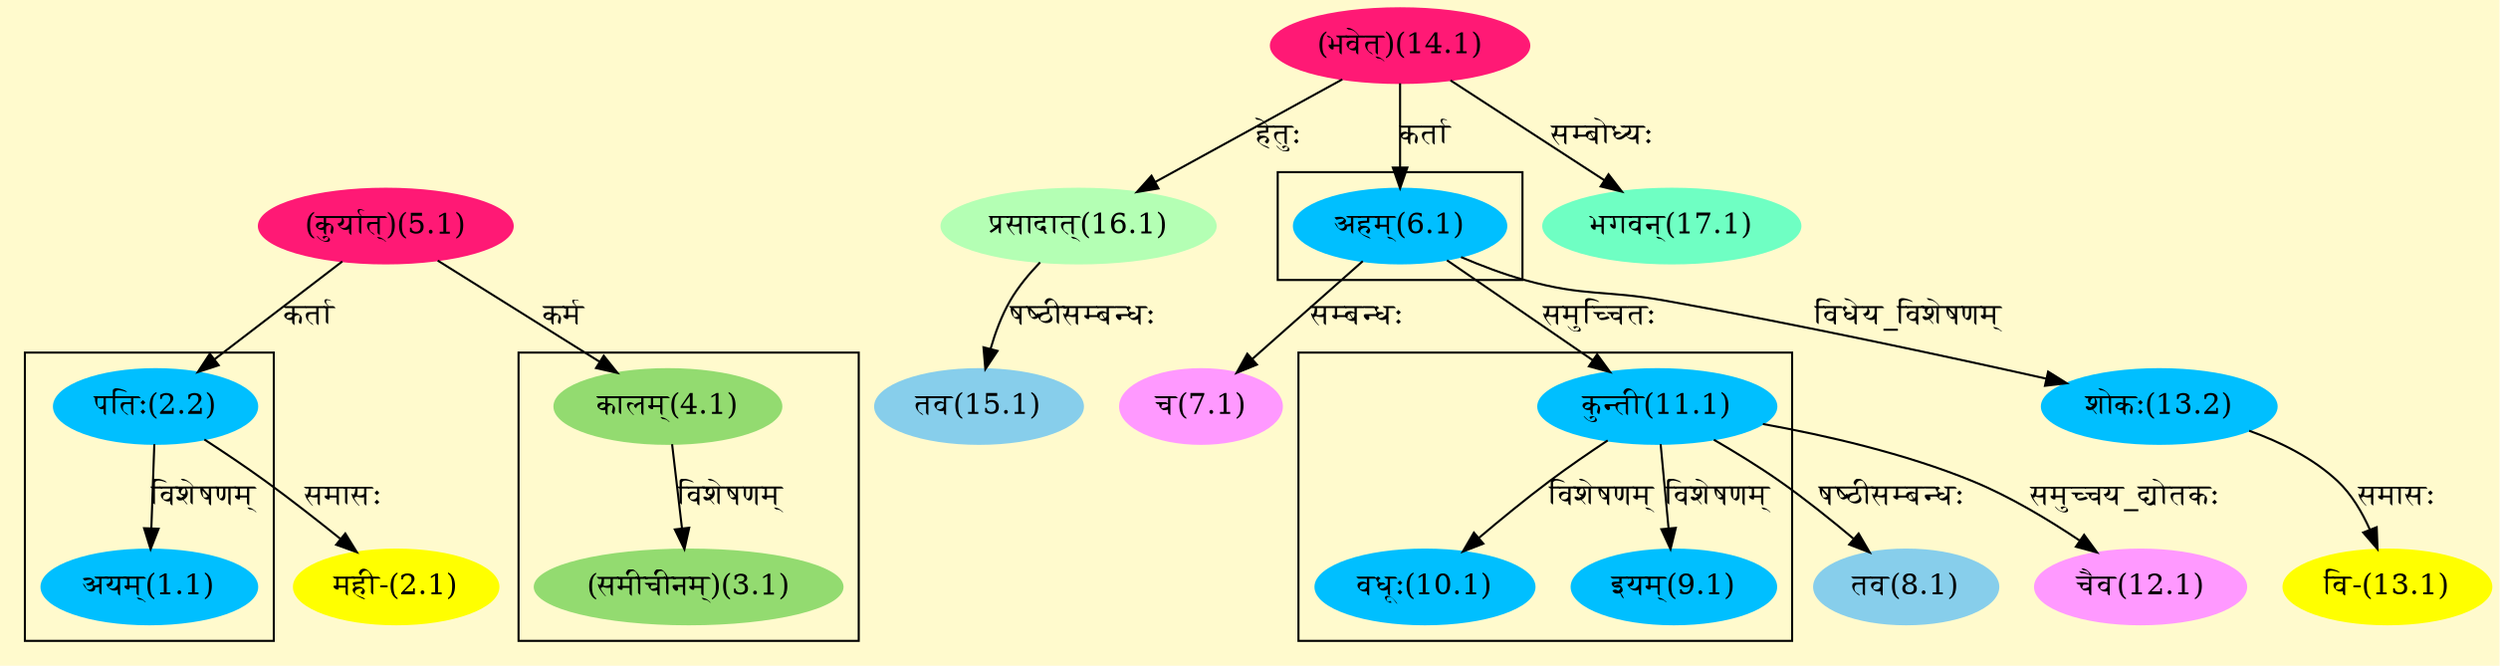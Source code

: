 digraph G{
rankdir=BT;
 compound=true;
 bgcolor="lemonchiffon1";

subgraph cluster_1{
Node1_1 [style=filled, color="#00BFFF" label = "अयम्(1.1)"]
Node2_2 [style=filled, color="#00BFFF" label = "पतिः(2.2)"]

}

subgraph cluster_2{
Node3_1 [style=filled, color="#93DB70" label = "(समीचीनम्)(3.1)"]
Node4_1 [style=filled, color="#93DB70" label = "कालम्(4.1)"]

}

subgraph cluster_3{
Node9_1 [style=filled, color="#00BFFF" label = "इयम्(9.1)"]
Node11_1 [style=filled, color="#00BFFF" label = "कुन्ती(11.1)"]
Node10_1 [style=filled, color="#00BFFF" label = "वधूः(10.1)"]

}

subgraph cluster_4{
Node11_1 [style=filled, color="#00BFFF" label = "कुन्ती(11.1)"]
Node6_1 [style=filled, color="#00BFFF" label = "अहम्(6.1)"]

}
Node2_1 [style=filled, color="#FFFF00" label = "मही-(2.1)"]
Node2_2 [style=filled, color="#00BFFF" label = "पतिः(2.2)"]
Node5_1 [style=filled, color="#FF1975" label = "(कुर्यात्)(5.1)"]
Node4_1 [style=filled, color="#93DB70" label = "कालम्(4.1)"]
Node [style=filled, color="" label = "()"]
Node6_1 [style=filled, color="#00BFFF" label = "अहम्(6.1)"]
Node14_1 [style=filled, color="#FF1975" label = "(भवेत्)(14.1)"]
Node7_1 [style=filled, color="#FF99FF" label = "च(7.1)"]
Node8_1 [style=filled, color="#87CEEB" label = "तव(8.1)"]
Node11_1 [style=filled, color="#00BFFF" label = "कुन्ती(11.1)"]
Node12_1 [style=filled, color="#FF99FF" label = "चैव(12.1)"]
Node13_1 [style=filled, color="#FFFF00" label = "वि-(13.1)"]
Node13_2 [style=filled, color="#00BFFF" label = "शोकः(13.2)"]
Node15_1 [style=filled, color="#87CEEB" label = "तव(15.1)"]
Node16_1 [style=filled, color="#B4FFB4" label = "प्रसादात्(16.1)"]
Node17_1 [style=filled, color="#6FFFC3" label = "भगवन्(17.1)"]
/* Start of Relations section */

Node1_1 -> Node2_2 [  label="विशेषणम्"  dir="back" ]
Node2_1 -> Node2_2 [  label="समासः"  dir="back" ]
Node2_2 -> Node5_1 [  label="कर्ता"  dir="back" ]
Node3_1 -> Node4_1 [  label="विशेषणम्"  dir="back" ]
Node4_1 -> Node5_1 [  label="कर्म"  dir="back" ]
Node6_1 -> Node14_1 [  label="कर्ता"  dir="back" ]
Node7_1 -> Node6_1 [  label="सम्बन्धः"  dir="back" ]
Node8_1 -> Node11_1 [  label="षष्ठीसम्बन्धः"  dir="back" ]
Node9_1 -> Node11_1 [  label="विशेषणम्"  dir="back" ]
Node10_1 -> Node11_1 [  label="विशेषणम्"  dir="back" ]
Node11_1 -> Node6_1 [  label="समुच्चितः"  dir="back" ]
Node12_1 -> Node11_1 [  label="समुच्चय_द्योतकः"  dir="back" ]
Node13_1 -> Node13_2 [  label="समासः"  dir="back" ]
Node13_2 -> Node6_1 [  label="विधेय_विशेषणम्"  dir="back" ]
Node15_1 -> Node16_1 [  label="षष्ठीसम्बन्धः"  dir="back" ]
Node16_1 -> Node14_1 [  label="हेतुः"  dir="back" ]
Node17_1 -> Node14_1 [  label="सम्बोध्यः"  dir="back" ]
}
